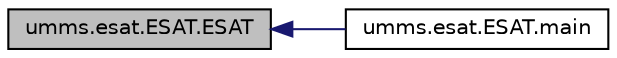 digraph "umms.esat.ESAT.ESAT"
{
  edge [fontname="Helvetica",fontsize="10",labelfontname="Helvetica",labelfontsize="10"];
  node [fontname="Helvetica",fontsize="10",shape=record];
  rankdir="LR";
  Node1 [label="umms.esat.ESAT.ESAT",height=0.2,width=0.4,color="black", fillcolor="grey75", style="filled" fontcolor="black"];
  Node1 -> Node2 [dir="back",color="midnightblue",fontsize="10",style="solid",fontname="Helvetica"];
  Node2 [label="umms.esat.ESAT.main",height=0.2,width=0.4,color="black", fillcolor="white", style="filled",URL="$classumms_1_1esat_1_1_e_s_a_t.html#af92b8b50582e8db464efe59683a5b709"];
}
